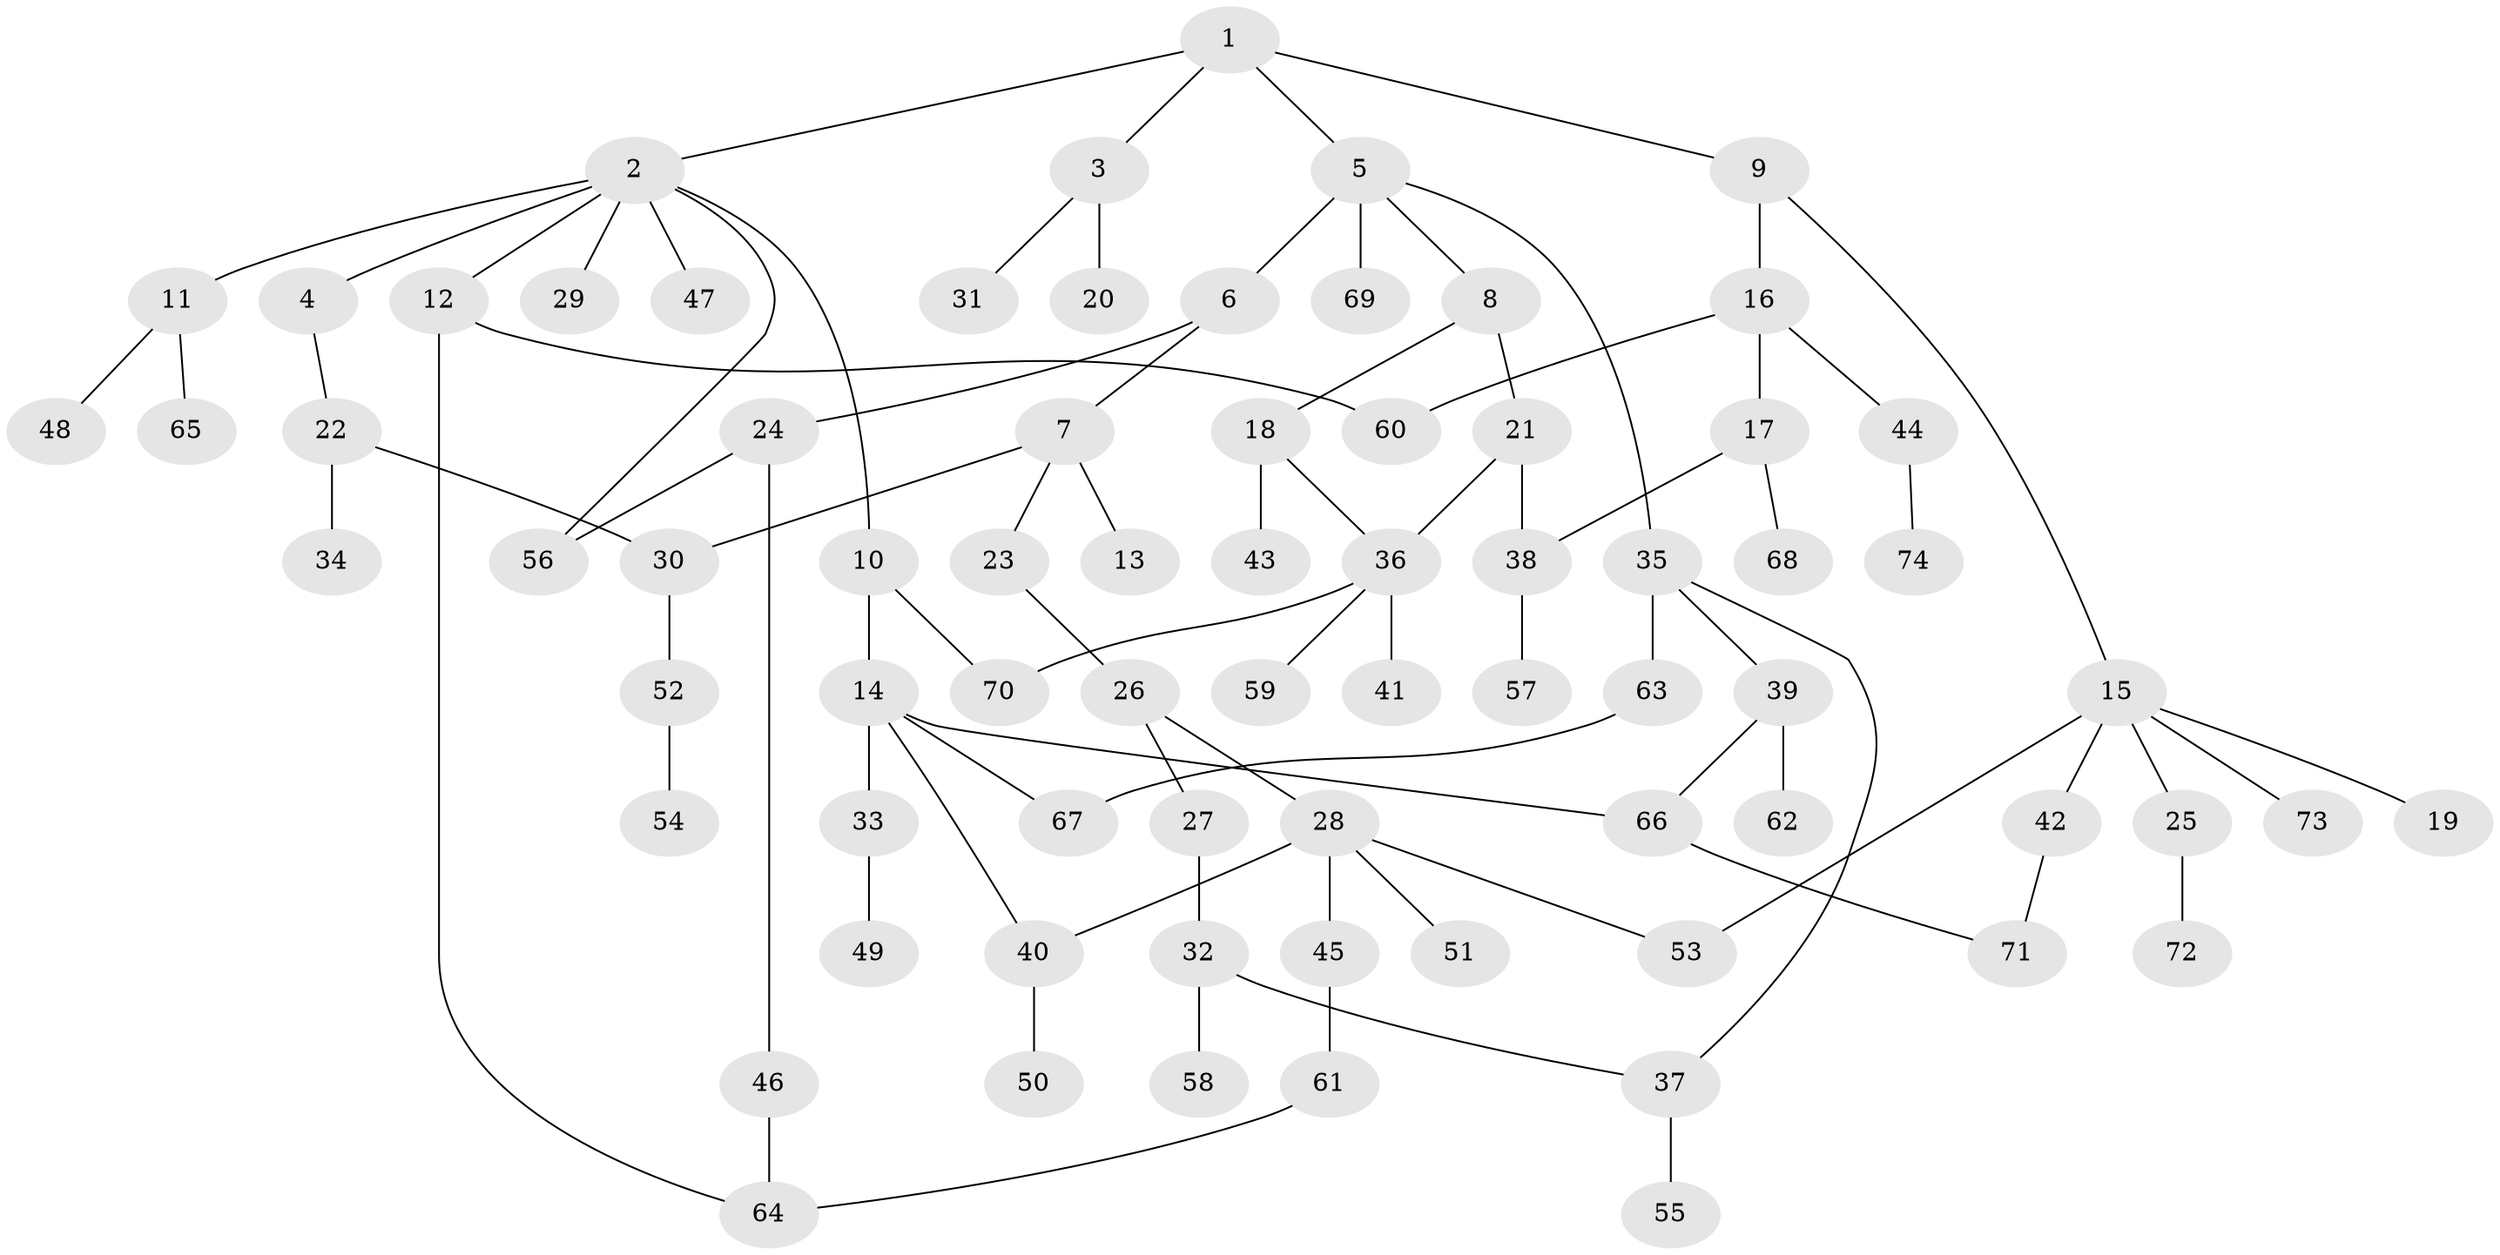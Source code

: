 // coarse degree distribution, {5: 0.0851063829787234, 8: 0.02127659574468085, 2: 0.2553191489361702, 7: 0.02127659574468085, 4: 0.10638297872340426, 3: 0.1276595744680851, 1: 0.3617021276595745, 6: 0.02127659574468085}
// Generated by graph-tools (version 1.1) at 2025/23/03/03/25 07:23:33]
// undirected, 74 vertices, 87 edges
graph export_dot {
graph [start="1"]
  node [color=gray90,style=filled];
  1;
  2;
  3;
  4;
  5;
  6;
  7;
  8;
  9;
  10;
  11;
  12;
  13;
  14;
  15;
  16;
  17;
  18;
  19;
  20;
  21;
  22;
  23;
  24;
  25;
  26;
  27;
  28;
  29;
  30;
  31;
  32;
  33;
  34;
  35;
  36;
  37;
  38;
  39;
  40;
  41;
  42;
  43;
  44;
  45;
  46;
  47;
  48;
  49;
  50;
  51;
  52;
  53;
  54;
  55;
  56;
  57;
  58;
  59;
  60;
  61;
  62;
  63;
  64;
  65;
  66;
  67;
  68;
  69;
  70;
  71;
  72;
  73;
  74;
  1 -- 2;
  1 -- 3;
  1 -- 5;
  1 -- 9;
  2 -- 4;
  2 -- 10;
  2 -- 11;
  2 -- 12;
  2 -- 29;
  2 -- 47;
  2 -- 56;
  3 -- 20;
  3 -- 31;
  4 -- 22;
  5 -- 6;
  5 -- 8;
  5 -- 35;
  5 -- 69;
  6 -- 7;
  6 -- 24;
  7 -- 13;
  7 -- 23;
  7 -- 30;
  8 -- 18;
  8 -- 21;
  9 -- 15;
  9 -- 16;
  10 -- 14;
  10 -- 70;
  11 -- 48;
  11 -- 65;
  12 -- 60;
  12 -- 64;
  14 -- 33;
  14 -- 66;
  14 -- 67;
  14 -- 40;
  15 -- 19;
  15 -- 25;
  15 -- 42;
  15 -- 53;
  15 -- 73;
  16 -- 17;
  16 -- 44;
  16 -- 60;
  17 -- 38;
  17 -- 68;
  18 -- 36;
  18 -- 43;
  21 -- 36;
  21 -- 38;
  22 -- 30;
  22 -- 34;
  23 -- 26;
  24 -- 46;
  24 -- 56;
  25 -- 72;
  26 -- 27;
  26 -- 28;
  27 -- 32;
  28 -- 40;
  28 -- 45;
  28 -- 51;
  28 -- 53;
  30 -- 52;
  32 -- 58;
  32 -- 37;
  33 -- 49;
  35 -- 37;
  35 -- 39;
  35 -- 63;
  36 -- 41;
  36 -- 59;
  36 -- 70;
  37 -- 55;
  38 -- 57;
  39 -- 62;
  39 -- 66;
  40 -- 50;
  42 -- 71;
  44 -- 74;
  45 -- 61;
  46 -- 64;
  52 -- 54;
  61 -- 64;
  63 -- 67;
  66 -- 71;
}
